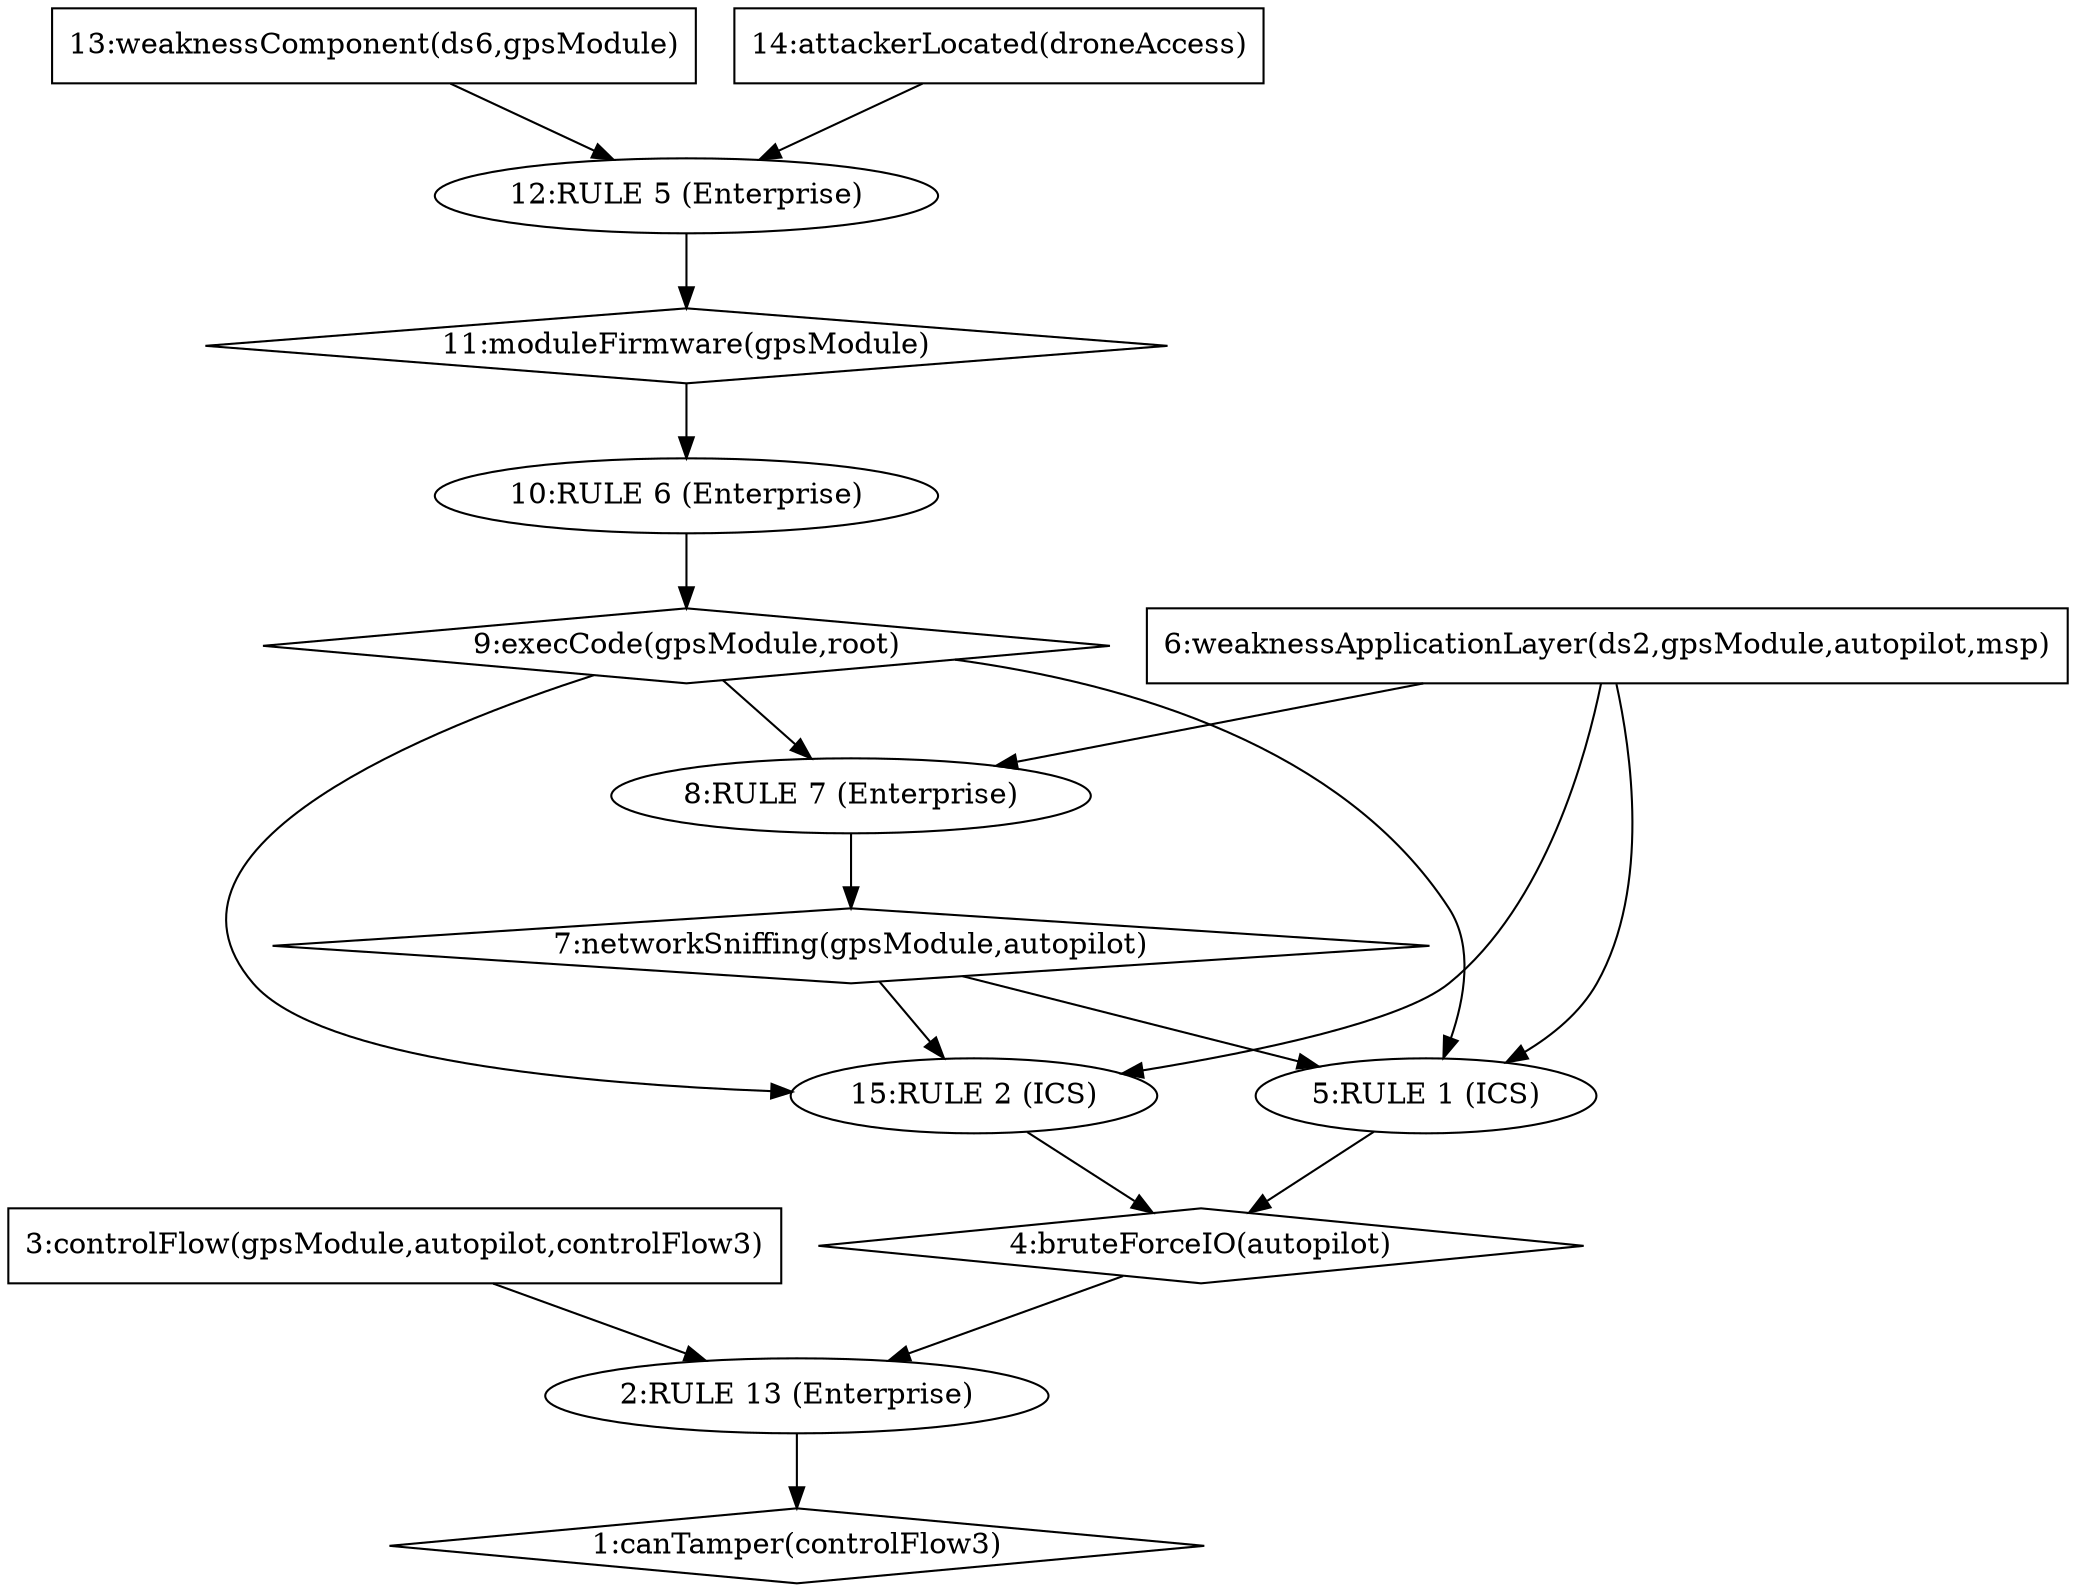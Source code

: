 digraph G {
	1 [label="1:canTamper(controlFlow3)",shape=diamond];
	2 [label="2:RULE 13 (Enterprise)",shape=ellipse];
	3 [label="3:controlFlow(gpsModule,autopilot,controlFlow3)",shape=box];
	4 [label="4:bruteForceIO(autopilot)",shape=diamond];
	5 [label="5:RULE 1 (ICS)",shape=ellipse];
	6 [label="6:weaknessApplicationLayer(ds2,gpsModule,autopilot,msp)",shape=box];
	7 [label="7:networkSniffing(gpsModule,autopilot)",shape=diamond];
	8 [label="8:RULE 7 (Enterprise)",shape=ellipse];
	9 [label="9:execCode(gpsModule,root)",shape=diamond];
	10 [label="10:RULE 6 (Enterprise)",shape=ellipse];
	11 [label="11:moduleFirmware(gpsModule)",shape=diamond];
	12 [label="12:RULE 5 (Enterprise)",shape=ellipse];
	13 [label="13:weaknessComponent(ds6,gpsModule)",shape=box];
	14 [label="14:attackerLocated(droneAccess)",shape=box];
	15 [label="15:RULE 2 (ICS)",shape=ellipse];
	3 -> 	2;
	6 -> 	5;
	6 -> 	8;
	13 -> 	12;
	14 -> 	12;
	12 -> 	11;
	11 -> 	10;
	10 -> 	9;
	9 -> 	8;
	8 -> 	7;
	7 -> 	5;
	9 -> 	5;
	5 -> 	4;
	6 -> 	15;
	7 -> 	15;
	9 -> 	15;
	15 -> 	4;
	4 -> 	2;
	2 -> 	1;
}
